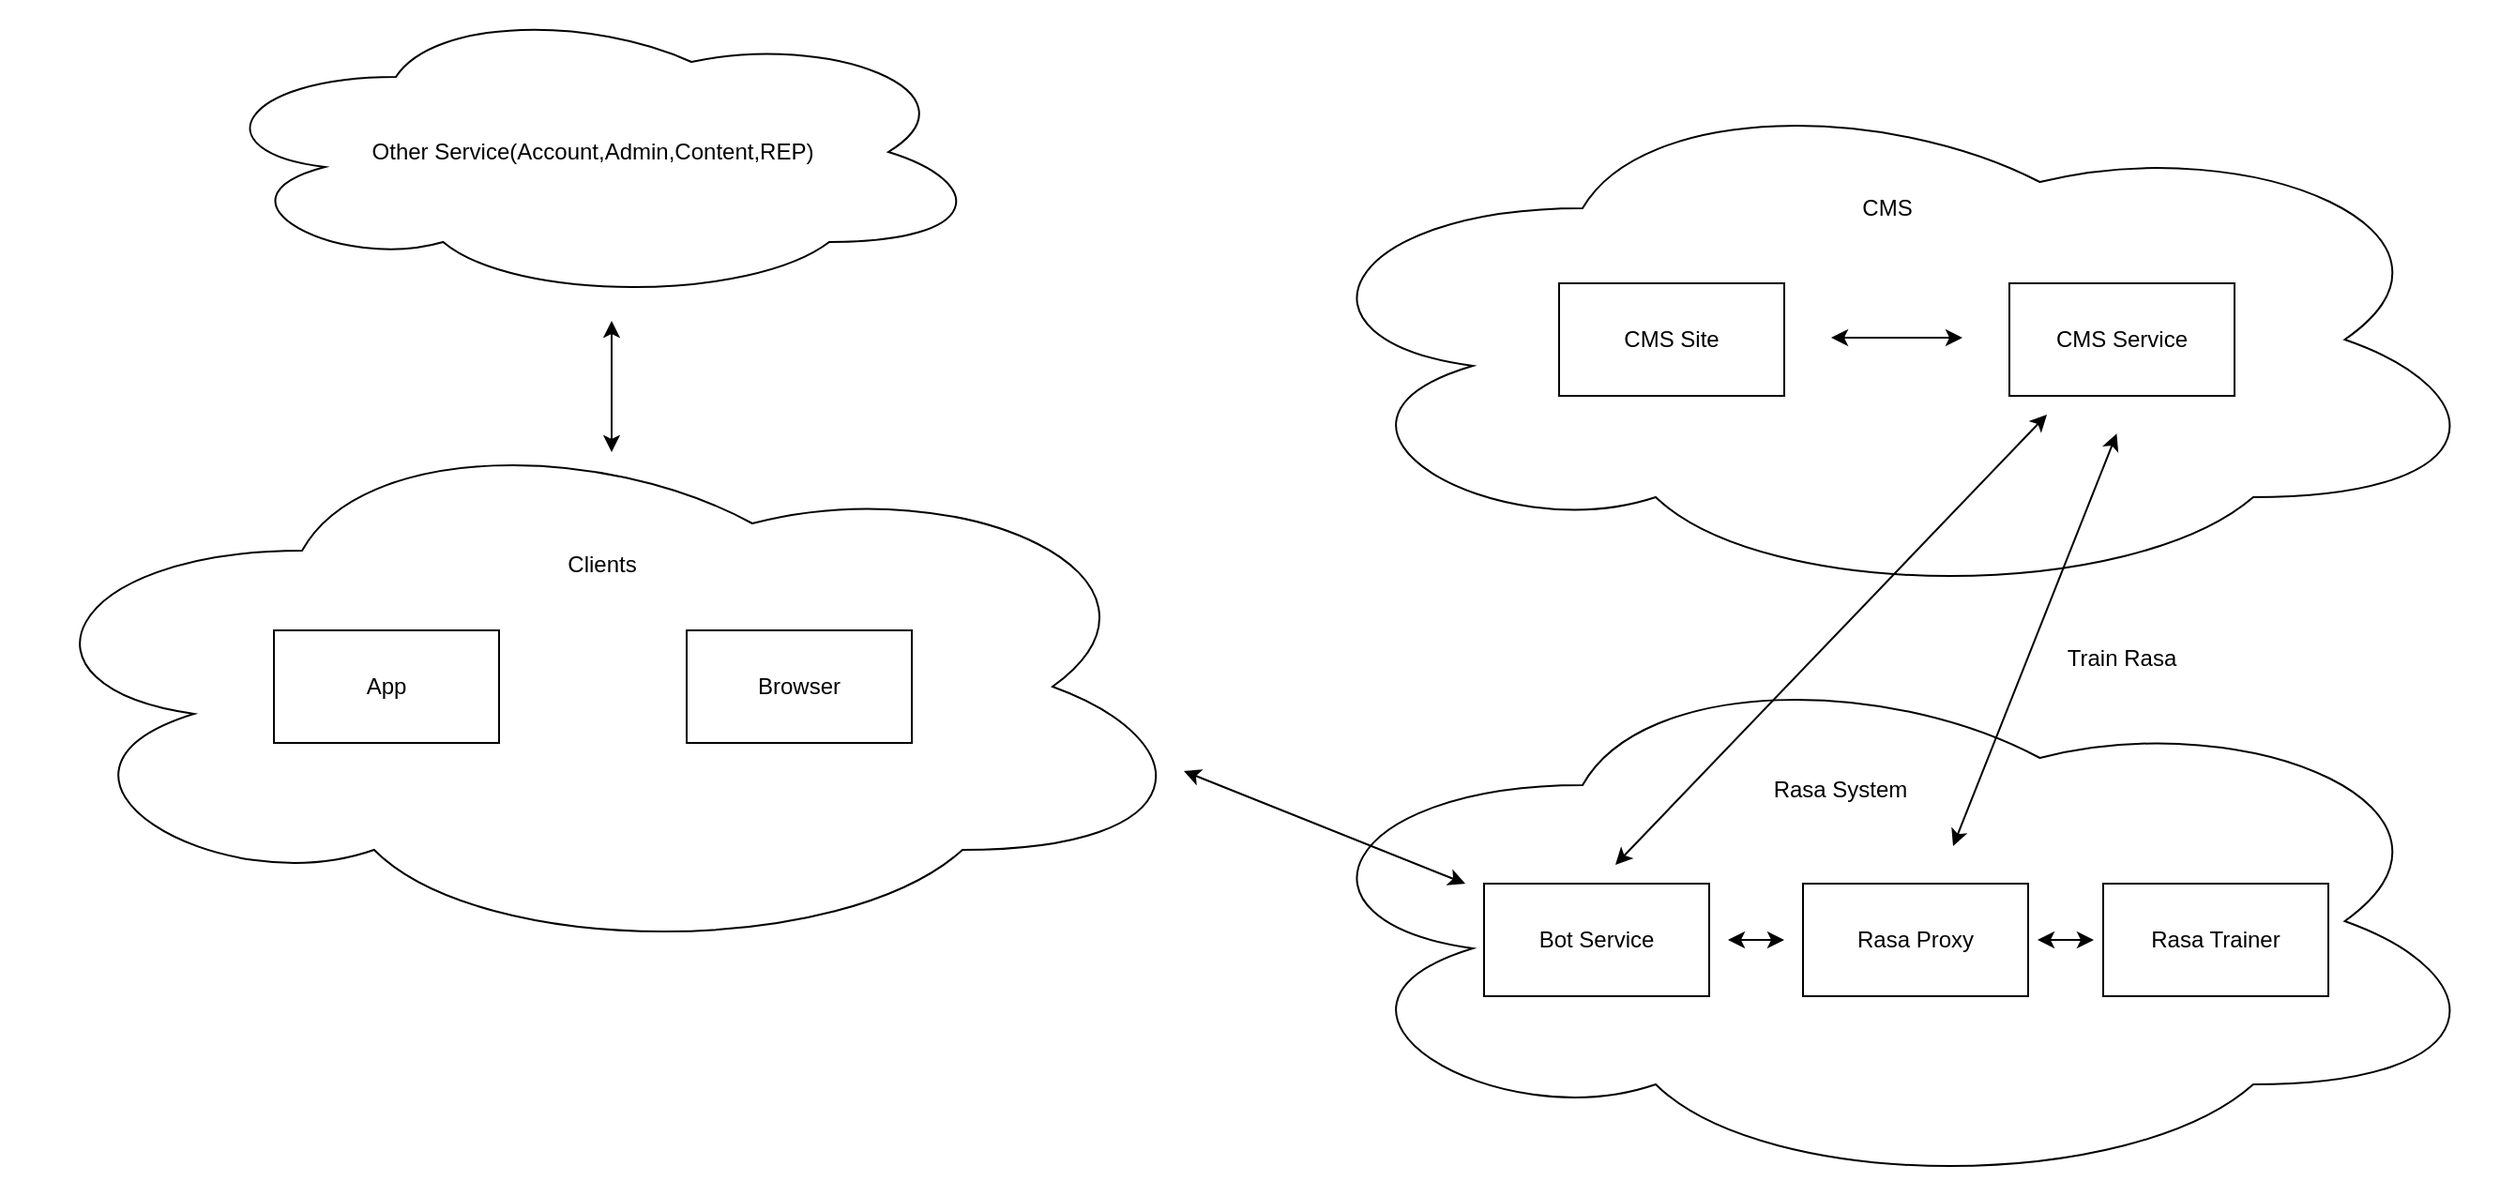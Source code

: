<mxfile version="12.1.0" type="github" pages="2"><diagram id="CmcUFbm4e3qoOomTY870" name="Structure"><mxGraphModel dx="2098" dy="677" grid="1" gridSize="10" guides="1" tooltips="1" connect="1" arrows="1" fold="1" page="1" pageScale="1" pageWidth="850" pageHeight="1100" math="0" shadow="0"><root><mxCell id="0"/><mxCell id="1" parent="0"/><mxCell id="ch3GbWa2_tDRXzTi-DqE-3" value="" style="ellipse;shape=cloud;whiteSpace=wrap;html=1;" parent="1" vertex="1"><mxGeometry x="30" y="100" width="650" height="280" as="geometry"/></mxCell><mxCell id="ch3GbWa2_tDRXzTi-DqE-1" value="CMS Site" style="rounded=0;whiteSpace=wrap;html=1;" parent="1" vertex="1"><mxGeometry x="180" y="210" width="120" height="60" as="geometry"/></mxCell><mxCell id="ch3GbWa2_tDRXzTi-DqE-2" value="CMS Service" style="rounded=0;whiteSpace=wrap;html=1;" parent="1" vertex="1"><mxGeometry x="420" y="210" width="120" height="60" as="geometry"/></mxCell><mxCell id="ch3GbWa2_tDRXzTi-DqE-4" value="CMS" style="text;html=1;strokeColor=none;fillColor=none;align=center;verticalAlign=middle;whiteSpace=wrap;rounded=0;" parent="1" vertex="1"><mxGeometry x="300" y="160" width="110" height="20" as="geometry"/></mxCell><mxCell id="ch3GbWa2_tDRXzTi-DqE-7" value="" style="endArrow=classic;startArrow=classic;html=1;" parent="1" edge="1"><mxGeometry width="50" height="50" relative="1" as="geometry"><mxPoint x="325" y="239" as="sourcePoint"/><mxPoint x="395" y="239" as="targetPoint"/><Array as="points"><mxPoint x="345" y="239"/><mxPoint x="365" y="239"/></Array></mxGeometry></mxCell><mxCell id="ch3GbWa2_tDRXzTi-DqE-8" value="" style="ellipse;shape=cloud;whiteSpace=wrap;html=1;" parent="1" vertex="1"><mxGeometry x="30" y="405" width="650" height="290" as="geometry"/></mxCell><mxCell id="ch3GbWa2_tDRXzTi-DqE-9" value="Rasa Proxy" style="rounded=0;whiteSpace=wrap;html=1;" parent="1" vertex="1"><mxGeometry x="310" y="530" width="120" height="60" as="geometry"/></mxCell><mxCell id="ch3GbWa2_tDRXzTi-DqE-10" value="Rasa Trainer" style="rounded=0;whiteSpace=wrap;html=1;" parent="1" vertex="1"><mxGeometry x="470" y="530" width="120" height="60" as="geometry"/></mxCell><mxCell id="ch3GbWa2_tDRXzTi-DqE-11" value="" style="endArrow=classic;startArrow=classic;html=1;" parent="1" edge="1"><mxGeometry width="50" height="50" relative="1" as="geometry"><mxPoint x="435" y="560" as="sourcePoint"/><mxPoint x="465" y="560" as="targetPoint"/><Array as="points"><mxPoint x="435" y="560"/><mxPoint x="455" y="560"/></Array></mxGeometry></mxCell><mxCell id="ch3GbWa2_tDRXzTi-DqE-12" value="" style="endArrow=classic;startArrow=classic;html=1;entryX=0.688;entryY=0.679;entryDx=0;entryDy=0;entryPerimeter=0;" parent="1" target="ch3GbWa2_tDRXzTi-DqE-3" edge="1"><mxGeometry width="50" height="50" relative="1" as="geometry"><mxPoint x="390" y="510" as="sourcePoint"/><mxPoint x="370" y="380" as="targetPoint"/></mxGeometry></mxCell><mxCell id="ch3GbWa2_tDRXzTi-DqE-13" value="" style="ellipse;shape=cloud;whiteSpace=wrap;html=1;" parent="1" vertex="1"><mxGeometry x="-650" y="280" width="640" height="290" as="geometry"/></mxCell><mxCell id="ch3GbWa2_tDRXzTi-DqE-14" value="Rasa System" style="text;html=1;strokeColor=none;fillColor=none;align=center;verticalAlign=middle;whiteSpace=wrap;rounded=0;" parent="1" vertex="1"><mxGeometry x="290" y="470" width="80" height="20" as="geometry"/></mxCell><mxCell id="ch3GbWa2_tDRXzTi-DqE-15" value="Clients" style="text;html=1;strokeColor=none;fillColor=none;align=center;verticalAlign=middle;whiteSpace=wrap;rounded=0;" parent="1" vertex="1"><mxGeometry x="-375" y="350" width="90" height="20" as="geometry"/></mxCell><mxCell id="ch3GbWa2_tDRXzTi-DqE-16" value="App" style="rounded=0;whiteSpace=wrap;html=1;" parent="1" vertex="1"><mxGeometry x="-505" y="395" width="120" height="60" as="geometry"/></mxCell><mxCell id="ch3GbWa2_tDRXzTi-DqE-17" value="Browser" style="rounded=0;whiteSpace=wrap;html=1;" parent="1" vertex="1"><mxGeometry x="-285" y="395" width="120" height="60" as="geometry"/></mxCell><mxCell id="ch3GbWa2_tDRXzTi-DqE-18" value="Train Rasa" style="text;html=1;strokeColor=none;fillColor=none;align=center;verticalAlign=middle;whiteSpace=wrap;rounded=0;" parent="1" vertex="1"><mxGeometry x="445" y="400" width="70" height="20" as="geometry"/></mxCell><mxCell id="ch3GbWa2_tDRXzTi-DqE-19" value="" style="endArrow=classic;startArrow=classic;html=1;entryX=0.219;entryY=0.517;entryDx=0;entryDy=0;entryPerimeter=0;exitX=1;exitY=0.813;exitDx=0;exitDy=0;exitPerimeter=0;" parent="1" source="Ig2KS38gtSS8Ago5YH0e-1" target="ch3GbWa2_tDRXzTi-DqE-8" edge="1"><mxGeometry width="50" height="50" relative="1" as="geometry"><mxPoint x="-130" y="500" as="sourcePoint"/><mxPoint x="-50" y="520" as="targetPoint"/></mxGeometry></mxCell><mxCell id="ch3GbWa2_tDRXzTi-DqE-22" value="Other Service(Account,Admin,Content,REP)" style="ellipse;shape=cloud;whiteSpace=wrap;html=1;" parent="1" vertex="1"><mxGeometry x="-545" y="60" width="420" height="160" as="geometry"/></mxCell><mxCell id="ch3GbWa2_tDRXzTi-DqE-23" value="" style="endArrow=classic;startArrow=classic;html=1;" parent="1" edge="1"><mxGeometry width="50" height="50" relative="1" as="geometry"><mxPoint x="-325" y="300" as="sourcePoint"/><mxPoint x="-325" y="230" as="targetPoint"/></mxGeometry></mxCell><mxCell id="Ig2KS38gtSS8Ago5YH0e-1" value="Bot Service" style="rounded=0;whiteSpace=wrap;html=1;" vertex="1" parent="1"><mxGeometry x="140" y="530" width="120" height="60" as="geometry"/></mxCell><mxCell id="Ig2KS38gtSS8Ago5YH0e-2" value="" style="endArrow=classic;startArrow=classic;html=1;" edge="1" parent="1"><mxGeometry width="50" height="50" relative="1" as="geometry"><mxPoint x="-20" y="470" as="sourcePoint"/><mxPoint x="130" y="530" as="targetPoint"/></mxGeometry></mxCell><mxCell id="Ig2KS38gtSS8Ago5YH0e-4" value="" style="endArrow=classic;startArrow=classic;html=1;" edge="1" parent="1"><mxGeometry width="50" height="50" relative="1" as="geometry"><mxPoint x="270" y="560" as="sourcePoint"/><mxPoint x="300" y="560" as="targetPoint"/><Array as="points"><mxPoint x="270" y="560"/><mxPoint x="290" y="560"/></Array></mxGeometry></mxCell><mxCell id="LuVhEuwDOP7BVS_yffzM-1" value="" style="endArrow=classic;startArrow=classic;html=1;" edge="1" parent="1"><mxGeometry width="50" height="50" relative="1" as="geometry"><mxPoint x="210" y="520" as="sourcePoint"/><mxPoint x="440" y="280" as="targetPoint"/></mxGeometry></mxCell></root></mxGraphModel></diagram><diagram id="U_UvRn2zC_8baGxEDPlc" name="Chat Flow"><mxGraphModel dx="1248" dy="677" grid="1" gridSize="10" guides="1" tooltips="1" connect="1" arrows="1" fold="1" page="1" pageScale="1" pageWidth="850" pageHeight="1100" math="0" shadow="0"><root><mxCell id="lXzbf15QLSuM601N0bL6-0"/><mxCell id="lXzbf15QLSuM601N0bL6-1" parent="lXzbf15QLSuM601N0bL6-0"/><mxCell id="lXzbf15QLSuM601N0bL6-2" value="Chat Flow" style="swimlane;html=1;childLayout=stackLayout;resizeParent=1;resizeParentMax=0;startSize=20;" vertex="1" parent="lXzbf15QLSuM601N0bL6-1"><mxGeometry x="140" y="70" width="570" height="1790" as="geometry"/></mxCell><mxCell id="lXzbf15QLSuM601N0bL6-7" value="Client" style="swimlane;html=1;startSize=20;" vertex="1" parent="lXzbf15QLSuM601N0bL6-2"><mxGeometry y="20" width="355" height="1770" as="geometry"/></mxCell><mxCell id="lXzbf15QLSuM601N0bL6-8" value="Get In Chat UI" style="ellipse;whiteSpace=wrap;html=1;" vertex="1" parent="lXzbf15QLSuM601N0bL6-7"><mxGeometry x="32.5" y="40" width="125" height="60" as="geometry"/></mxCell><mxCell id="lXzbf15QLSuM601N0bL6-10" value="Send Join Chat By Code" style="rounded=0;whiteSpace=wrap;html=1;" vertex="1" parent="lXzbf15QLSuM601N0bL6-7"><mxGeometry x="35" y="160" width="120" height="60" as="geometry"/></mxCell><mxCell id="lXzbf15QLSuM601N0bL6-11" value="" style="endArrow=classic;html=1;exitX=0.5;exitY=1;exitDx=0;exitDy=0;entryX=0.5;entryY=0;entryDx=0;entryDy=0;" edge="1" parent="lXzbf15QLSuM601N0bL6-7" source="lXzbf15QLSuM601N0bL6-8" target="lXzbf15QLSuM601N0bL6-10"><mxGeometry width="50" height="50" relative="1" as="geometry"><mxPoint x="85" y="160" as="sourcePoint"/><mxPoint x="135" y="110" as="targetPoint"/></mxGeometry></mxCell><mxCell id="lXzbf15QLSuM601N0bL6-18" value="Recevie Chat Info" style="rounded=0;whiteSpace=wrap;html=1;" vertex="1" parent="lXzbf15QLSuM601N0bL6-7"><mxGeometry x="37.5" y="410" width="120" height="60" as="geometry"/></mxCell><mxCell id="lXzbf15QLSuM601N0bL6-20" value="Begin Chat" style="rounded=0;whiteSpace=wrap;html=1;" vertex="1" parent="lXzbf15QLSuM601N0bL6-7"><mxGeometry x="37.5" y="540" width="120" height="60" as="geometry"/></mxCell><mxCell id="lXzbf15QLSuM601N0bL6-21" value="" style="endArrow=classic;html=1;exitX=0.5;exitY=1;exitDx=0;exitDy=0;entryX=0.5;entryY=0;entryDx=0;entryDy=0;" edge="1" parent="lXzbf15QLSuM601N0bL6-7" target="lXzbf15QLSuM601N0bL6-20"><mxGeometry width="50" height="50" relative="1" as="geometry"><mxPoint x="97.5" y="470" as="sourcePoint"/><mxPoint x="97.5" y="535" as="targetPoint"/></mxGeometry></mxCell><mxCell id="lXzbf15QLSuM601N0bL6-22" value="Send Start Chat Message By Code" style="rounded=0;whiteSpace=wrap;html=1;" vertex="1" parent="lXzbf15QLSuM601N0bL6-7"><mxGeometry x="37.5" y="670" width="120" height="60" as="geometry"/></mxCell><mxCell id="lXzbf15QLSuM601N0bL6-23" value="" style="endArrow=classic;html=1;exitX=0.5;exitY=1;exitDx=0;exitDy=0;entryX=0.5;entryY=0;entryDx=0;entryDy=0;" edge="1" parent="lXzbf15QLSuM601N0bL6-7"><mxGeometry width="50" height="50" relative="1" as="geometry"><mxPoint x="97.5" y="600" as="sourcePoint"/><mxPoint x="97.5" y="670" as="targetPoint"/></mxGeometry></mxCell><mxCell id="lXzbf15QLSuM601N0bL6-26" value="" style="endArrow=classic;html=1;exitX=1;exitY=0.5;exitDx=0;exitDy=0;entryX=0;entryY=0.5;entryDx=0;entryDy=0;" edge="1" parent="lXzbf15QLSuM601N0bL6-7" target="lXzbf15QLSuM601N0bL6-24"><mxGeometry width="50" height="50" relative="1" as="geometry"><mxPoint x="157.5" y="700" as="sourcePoint"/><mxPoint x="237.5" y="700" as="targetPoint"/></mxGeometry></mxCell><mxCell id="lXzbf15QLSuM601N0bL6-30" value="Recevie Messages" style="rounded=0;whiteSpace=wrap;html=1;" vertex="1" parent="lXzbf15QLSuM601N0bL6-7"><mxGeometry x="37.5" y="930" width="120" height="60" as="geometry"/></mxCell><mxCell id="lXzbf15QLSuM601N0bL6-31" value="Show On UI" style="rounded=0;whiteSpace=wrap;html=1;" vertex="1" parent="lXzbf15QLSuM601N0bL6-7"><mxGeometry x="37.5" y="1060" width="120" height="60" as="geometry"/></mxCell><mxCell id="lXzbf15QLSuM601N0bL6-32" value="" style="endArrow=classic;html=1;exitX=0.5;exitY=1;exitDx=0;exitDy=0;entryX=0.5;entryY=0;entryDx=0;entryDy=0;" edge="1" parent="lXzbf15QLSuM601N0bL6-7" target="lXzbf15QLSuM601N0bL6-31"><mxGeometry width="50" height="50" relative="1" as="geometry"><mxPoint x="97.5" y="990" as="sourcePoint"/><mxPoint x="-147.5" y="965" as="targetPoint"/></mxGeometry></mxCell><mxCell id="lXzbf15QLSuM601N0bL6-34" value="Is EOF?" style="rhombus;whiteSpace=wrap;html=1;" vertex="1" parent="lXzbf15QLSuM601N0bL6-7"><mxGeometry x="57.5" y="1190" width="80" height="80" as="geometry"/></mxCell><mxCell id="lXzbf15QLSuM601N0bL6-35" value="" style="endArrow=classic;html=1;exitX=0.5;exitY=1;exitDx=0;exitDy=0;entryX=0.5;entryY=0;entryDx=0;entryDy=0;" edge="1" parent="lXzbf15QLSuM601N0bL6-7"><mxGeometry width="50" height="50" relative="1" as="geometry"><mxPoint x="96.5" y="1120" as="sourcePoint"/><mxPoint x="96.5" y="1190" as="targetPoint"/></mxGeometry></mxCell><mxCell id="lXzbf15QLSuM601N0bL6-36" value="Waiting User Input" style="rounded=0;whiteSpace=wrap;html=1;" vertex="1" parent="lXzbf15QLSuM601N0bL6-7"><mxGeometry x="37.5" y="1350" width="120" height="60" as="geometry"/></mxCell><mxCell id="lXzbf15QLSuM601N0bL6-37" value="Send User Input" style="rounded=0;whiteSpace=wrap;html=1;" vertex="1" parent="lXzbf15QLSuM601N0bL6-7"><mxGeometry x="37.5" y="1490" width="120" height="60" as="geometry"/></mxCell><mxCell id="lXzbf15QLSuM601N0bL6-45" value="" style="endArrow=classic;html=1;exitX=0.5;exitY=1;exitDx=0;exitDy=0;entryX=0.5;entryY=0;entryDx=0;entryDy=0;" edge="1" parent="lXzbf15QLSuM601N0bL6-7" target="lXzbf15QLSuM601N0bL6-36"><mxGeometry width="50" height="50" relative="1" as="geometry"><mxPoint x="97.5" y="1270" as="sourcePoint"/><mxPoint x="97.5" y="1340" as="targetPoint"/></mxGeometry></mxCell><mxCell id="lXzbf15QLSuM601N0bL6-46" value="" style="endArrow=classic;html=1;exitX=0.5;exitY=1;exitDx=0;exitDy=0;entryX=0.5;entryY=0;entryDx=0;entryDy=0;" edge="1" parent="lXzbf15QLSuM601N0bL6-7" target="lXzbf15QLSuM601N0bL6-37"><mxGeometry width="50" height="50" relative="1" as="geometry"><mxPoint x="97.5" y="1410" as="sourcePoint"/><mxPoint x="97.5" y="1480" as="targetPoint"/></mxGeometry></mxCell><mxCell id="lXzbf15QLSuM601N0bL6-47" value="NO" style="text;html=1;strokeColor=none;fillColor=none;align=center;verticalAlign=middle;whiteSpace=wrap;rounded=0;" vertex="1" parent="lXzbf15QLSuM601N0bL6-7"><mxGeometry x="97.5" y="1300" width="40" height="20" as="geometry"/></mxCell><mxCell id="lXzbf15QLSuM601N0bL6-49" value="Exit" style="ellipse;whiteSpace=wrap;html=1;" vertex="1" parent="lXzbf15QLSuM601N0bL6-7"><mxGeometry x="215" y="1650.136" width="125" height="60" as="geometry"/></mxCell><mxCell id="lXzbf15QLSuM601N0bL6-50" value="" style="endArrow=classic;html=1;exitX=1;exitY=0.5;exitDx=0;exitDy=0;entryX=0.5;entryY=0;entryDx=0;entryDy=0;" edge="1" parent="lXzbf15QLSuM601N0bL6-7" source="lXzbf15QLSuM601N0bL6-34" target="lXzbf15QLSuM601N0bL6-49"><mxGeometry width="50" height="50" relative="1" as="geometry"><mxPoint x="165" y="1260" as="sourcePoint"/><mxPoint x="215" y="1210" as="targetPoint"/><Array as="points"><mxPoint x="275" y="1230"/></Array></mxGeometry></mxCell><mxCell id="lXzbf15QLSuM601N0bL6-51" value="YES" style="text;html=1;strokeColor=none;fillColor=none;align=center;verticalAlign=middle;whiteSpace=wrap;rounded=0;" vertex="1" parent="lXzbf15QLSuM601N0bL6-7"><mxGeometry x="160" y="1210" width="40" height="20" as="geometry"/></mxCell><mxCell id="lXzbf15QLSuM601N0bL6-4" value="Service" style="swimlane;html=1;startSize=20;" vertex="1" parent="lXzbf15QLSuM601N0bL6-2"><mxGeometry x="355" y="20" width="215" height="1770" as="geometry"/></mxCell><mxCell id="lXzbf15QLSuM601N0bL6-12" value="Save Chat Info" style="rounded=0;whiteSpace=wrap;html=1;" vertex="1" parent="lXzbf15QLSuM601N0bL6-4"><mxGeometry x="40" y="285" width="120" height="60" as="geometry"/></mxCell><mxCell id="lXzbf15QLSuM601N0bL6-13" value="Response Chat Info" style="rounded=0;whiteSpace=wrap;html=1;" vertex="1" parent="lXzbf15QLSuM601N0bL6-4"><mxGeometry x="40" y="410" width="120" height="60" as="geometry"/></mxCell><mxCell id="lXzbf15QLSuM601N0bL6-14" value="Set Chat Info" style="rounded=0;whiteSpace=wrap;html=1;" vertex="1" parent="lXzbf15QLSuM601N0bL6-4"><mxGeometry x="40" y="160" width="120" height="60" as="geometry"/></mxCell><mxCell id="lXzbf15QLSuM601N0bL6-15" value="" style="endArrow=classic;html=1;exitX=0.5;exitY=1;exitDx=0;exitDy=0;entryX=0.5;entryY=0;entryDx=0;entryDy=0;" edge="1" parent="lXzbf15QLSuM601N0bL6-4" target="lXzbf15QLSuM601N0bL6-12"><mxGeometry width="50" height="50" relative="1" as="geometry"><mxPoint x="99" y="220" as="sourcePoint"/><mxPoint x="99" y="280" as="targetPoint"/></mxGeometry></mxCell><mxCell id="lXzbf15QLSuM601N0bL6-16" value="" style="endArrow=classic;html=1;exitX=0.5;exitY=1;exitDx=0;exitDy=0;entryX=0.5;entryY=0;entryDx=0;entryDy=0;" edge="1" parent="lXzbf15QLSuM601N0bL6-4" target="lXzbf15QLSuM601N0bL6-13"><mxGeometry width="50" height="50" relative="1" as="geometry"><mxPoint x="100" y="345" as="sourcePoint"/><mxPoint x="100" y="405" as="targetPoint"/></mxGeometry></mxCell><mxCell id="lXzbf15QLSuM601N0bL6-24" value="Save Chat Message" style="rounded=0;whiteSpace=wrap;html=1;" vertex="1" parent="lXzbf15QLSuM601N0bL6-4"><mxGeometry x="40" y="670" width="120" height="60" as="geometry"/></mxCell><mxCell id="lXzbf15QLSuM601N0bL6-25" value="Get Rasa Response" style="rounded=0;whiteSpace=wrap;html=1;" vertex="1" parent="lXzbf15QLSuM601N0bL6-4"><mxGeometry x="40" y="800" width="120" height="60" as="geometry"/></mxCell><mxCell id="lXzbf15QLSuM601N0bL6-27" value="" style="endArrow=classic;html=1;exitX=0.5;exitY=1;exitDx=0;exitDy=0;entryX=0.5;entryY=0;entryDx=0;entryDy=0;" edge="1" parent="lXzbf15QLSuM601N0bL6-4" target="lXzbf15QLSuM601N0bL6-25"><mxGeometry width="50" height="50" relative="1" as="geometry"><mxPoint x="99" y="730" as="sourcePoint"/><mxPoint x="99" y="795" as="targetPoint"/></mxGeometry></mxCell><mxCell id="lXzbf15QLSuM601N0bL6-28" value="Response Messages" style="rounded=0;whiteSpace=wrap;html=1;" vertex="1" parent="lXzbf15QLSuM601N0bL6-4"><mxGeometry x="40" y="930" width="120" height="60" as="geometry"/></mxCell><mxCell id="lXzbf15QLSuM601N0bL6-29" value="" style="endArrow=classic;html=1;exitX=0.5;exitY=1;exitDx=0;exitDy=0;entryX=0.5;entryY=0;entryDx=0;entryDy=0;" edge="1" parent="lXzbf15QLSuM601N0bL6-4"><mxGeometry width="50" height="50" relative="1" as="geometry"><mxPoint x="100" y="860" as="sourcePoint"/><mxPoint x="101" y="930" as="targetPoint"/></mxGeometry></mxCell><mxCell id="lXzbf15QLSuM601N0bL6-17" value="" style="endArrow=classic;html=1;exitX=1;exitY=0.5;exitDx=0;exitDy=0;entryX=0;entryY=0.5;entryDx=0;entryDy=0;" edge="1" parent="lXzbf15QLSuM601N0bL6-2" source="lXzbf15QLSuM601N0bL6-10" target="lXzbf15QLSuM601N0bL6-14"><mxGeometry width="50" height="50" relative="1" as="geometry"><mxPoint x="165" y="230" as="sourcePoint"/><mxPoint x="215" y="180" as="targetPoint"/></mxGeometry></mxCell><mxCell id="lXzbf15QLSuM601N0bL6-19" value="" style="endArrow=classic;html=1;exitX=0;exitY=0.5;exitDx=0;exitDy=0;entryX=1;entryY=0.5;entryDx=0;entryDy=0;" edge="1" parent="lXzbf15QLSuM601N0bL6-2" source="lXzbf15QLSuM601N0bL6-13" target="lXzbf15QLSuM601N0bL6-18"><mxGeometry width="50" height="50" relative="1" as="geometry"><mxPoint x="175" y="490" as="sourcePoint"/><mxPoint x="225" y="440" as="targetPoint"/></mxGeometry></mxCell><mxCell id="lXzbf15QLSuM601N0bL6-33" value="" style="endArrow=classic;html=1;exitX=0;exitY=0.5;exitDx=0;exitDy=0;entryX=1;entryY=0.5;entryDx=0;entryDy=0;" edge="1" parent="lXzbf15QLSuM601N0bL6-2" target="lXzbf15QLSuM601N0bL6-30" source="lXzbf15QLSuM601N0bL6-28"><mxGeometry width="50" height="50" relative="1" as="geometry"><mxPoint x="235" y="980" as="sourcePoint"/><mxPoint x="-20" y="890" as="targetPoint"/></mxGeometry></mxCell><mxCell id="lXzbf15QLSuM601N0bL6-48" value="" style="curved=1;endArrow=classic;html=1;exitX=1;exitY=0.5;exitDx=0;exitDy=0;entryX=-0.017;entryY=0.636;entryDx=0;entryDy=0;entryPerimeter=0;" edge="1" parent="lXzbf15QLSuM601N0bL6-2" source="lXzbf15QLSuM601N0bL6-37" target="lXzbf15QLSuM601N0bL6-24"><mxGeometry width="50" height="50" relative="1" as="geometry"><mxPoint x="225" y="1550" as="sourcePoint"/><mxPoint x="275" y="1500" as="targetPoint"/><Array as="points"><mxPoint x="295" y="1440"/><mxPoint x="205" y="850"/></Array></mxGeometry></mxCell></root></mxGraphModel></diagram></mxfile>